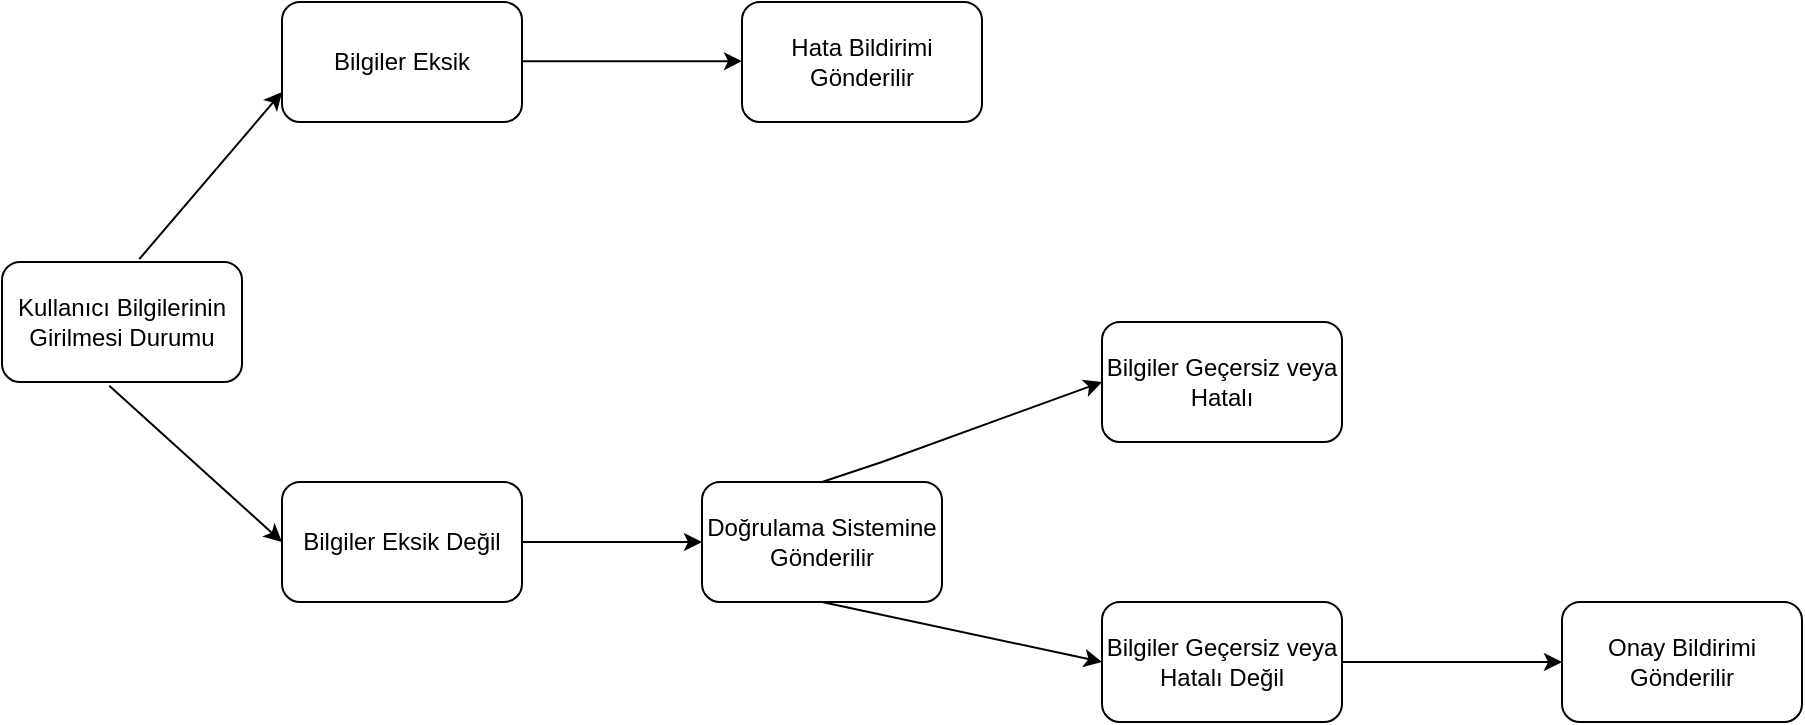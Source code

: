 <mxfile version="27.0.6">
  <diagram name="Sayfa -1" id="yDk64JIv9muwkDcQnDBa">
    <mxGraphModel dx="1188" dy="620" grid="1" gridSize="10" guides="1" tooltips="1" connect="1" arrows="1" fold="1" page="1" pageScale="1" pageWidth="827" pageHeight="1169" math="0" shadow="0">
      <root>
        <mxCell id="0" />
        <mxCell id="1" parent="0" />
        <mxCell id="oegmDvWfrvS7Ur8ltQ7R-5" value="Bilgiler Eksik" style="rounded=1;whiteSpace=wrap;html=1;" vertex="1" parent="1">
          <mxGeometry x="180" y="130" width="120" height="60" as="geometry" />
        </mxCell>
        <mxCell id="oegmDvWfrvS7Ur8ltQ7R-6" value="Bilgiler Eksik Değil" style="rounded=1;whiteSpace=wrap;html=1;" vertex="1" parent="1">
          <mxGeometry x="180" y="370" width="120" height="60" as="geometry" />
        </mxCell>
        <mxCell id="oegmDvWfrvS7Ur8ltQ7R-7" value="Kullanıcı Bilgilerinin Girilmesi Durumu" style="rounded=1;whiteSpace=wrap;html=1;" vertex="1" parent="1">
          <mxGeometry x="40" y="260" width="120" height="60" as="geometry" />
        </mxCell>
        <mxCell id="oegmDvWfrvS7Ur8ltQ7R-8" value="Hata Bildirimi Gönderilir" style="rounded=1;whiteSpace=wrap;html=1;" vertex="1" parent="1">
          <mxGeometry x="410" y="130" width="120" height="60" as="geometry" />
        </mxCell>
        <mxCell id="oegmDvWfrvS7Ur8ltQ7R-9" value="Doğrulama Sistemine Gönderilir" style="rounded=1;whiteSpace=wrap;html=1;" vertex="1" parent="1">
          <mxGeometry x="390" y="370" width="120" height="60" as="geometry" />
        </mxCell>
        <mxCell id="oegmDvWfrvS7Ur8ltQ7R-10" value="Bilgiler Geçersiz veya Hatalı" style="rounded=1;whiteSpace=wrap;html=1;" vertex="1" parent="1">
          <mxGeometry x="590" y="290" width="120" height="60" as="geometry" />
        </mxCell>
        <mxCell id="oegmDvWfrvS7Ur8ltQ7R-11" value="Bilgiler Geçersiz veya Hatalı Değil" style="rounded=1;whiteSpace=wrap;html=1;" vertex="1" parent="1">
          <mxGeometry x="590" y="430" width="120" height="60" as="geometry" />
        </mxCell>
        <mxCell id="oegmDvWfrvS7Ur8ltQ7R-12" value="Onay Bildirimi Gönderilir" style="rounded=1;whiteSpace=wrap;html=1;" vertex="1" parent="1">
          <mxGeometry x="820" y="430" width="120" height="60" as="geometry" />
        </mxCell>
        <mxCell id="oegmDvWfrvS7Ur8ltQ7R-13" value="" style="endArrow=classic;html=1;rounded=0;exitX=0.572;exitY=-0.024;exitDx=0;exitDy=0;exitPerimeter=0;entryX=0;entryY=0.75;entryDx=0;entryDy=0;" edge="1" parent="1" source="oegmDvWfrvS7Ur8ltQ7R-7" target="oegmDvWfrvS7Ur8ltQ7R-5">
          <mxGeometry width="50" height="50" relative="1" as="geometry">
            <mxPoint x="120" y="240" as="sourcePoint" />
            <mxPoint x="170" y="190" as="targetPoint" />
          </mxGeometry>
        </mxCell>
        <mxCell id="oegmDvWfrvS7Ur8ltQ7R-15" value="" style="endArrow=classic;html=1;rounded=0;entryX=0;entryY=0.5;entryDx=0;entryDy=0;exitX=0.447;exitY=1.031;exitDx=0;exitDy=0;exitPerimeter=0;" edge="1" parent="1" source="oegmDvWfrvS7Ur8ltQ7R-7" target="oegmDvWfrvS7Ur8ltQ7R-6">
          <mxGeometry width="50" height="50" relative="1" as="geometry">
            <mxPoint x="90" y="330" as="sourcePoint" />
            <mxPoint x="180" y="370" as="targetPoint" />
          </mxGeometry>
        </mxCell>
        <mxCell id="oegmDvWfrvS7Ur8ltQ7R-16" value="" style="endArrow=classic;html=1;rounded=0;" edge="1" parent="1">
          <mxGeometry width="50" height="50" relative="1" as="geometry">
            <mxPoint x="300" y="159.58" as="sourcePoint" />
            <mxPoint x="410" y="159.58" as="targetPoint" />
          </mxGeometry>
        </mxCell>
        <mxCell id="oegmDvWfrvS7Ur8ltQ7R-18" value="" style="endArrow=classic;html=1;rounded=0;entryX=0;entryY=0.5;entryDx=0;entryDy=0;" edge="1" parent="1" target="oegmDvWfrvS7Ur8ltQ7R-9">
          <mxGeometry width="50" height="50" relative="1" as="geometry">
            <mxPoint x="300" y="400" as="sourcePoint" />
            <mxPoint x="350" y="350" as="targetPoint" />
          </mxGeometry>
        </mxCell>
        <mxCell id="oegmDvWfrvS7Ur8ltQ7R-19" value="" style="endArrow=classic;html=1;rounded=0;entryX=0;entryY=0.5;entryDx=0;entryDy=0;exitX=0.5;exitY=0;exitDx=0;exitDy=0;" edge="1" parent="1" source="oegmDvWfrvS7Ur8ltQ7R-9" target="oegmDvWfrvS7Ur8ltQ7R-10">
          <mxGeometry width="50" height="50" relative="1" as="geometry">
            <mxPoint x="460" y="360" as="sourcePoint" />
            <mxPoint x="510" y="310" as="targetPoint" />
            <Array as="points">
              <mxPoint x="480" y="360" />
            </Array>
          </mxGeometry>
        </mxCell>
        <mxCell id="oegmDvWfrvS7Ur8ltQ7R-20" value="" style="endArrow=classic;html=1;rounded=0;entryX=0;entryY=0.5;entryDx=0;entryDy=0;exitX=0.5;exitY=1;exitDx=0;exitDy=0;" edge="1" parent="1" source="oegmDvWfrvS7Ur8ltQ7R-9" target="oegmDvWfrvS7Ur8ltQ7R-11">
          <mxGeometry width="50" height="50" relative="1" as="geometry">
            <mxPoint x="460" y="360" as="sourcePoint" />
            <mxPoint x="510" y="310" as="targetPoint" />
          </mxGeometry>
        </mxCell>
        <mxCell id="oegmDvWfrvS7Ur8ltQ7R-21" value="" style="endArrow=classic;html=1;rounded=0;entryX=0;entryY=0.5;entryDx=0;entryDy=0;exitX=1;exitY=0.5;exitDx=0;exitDy=0;" edge="1" parent="1" source="oegmDvWfrvS7Ur8ltQ7R-11" target="oegmDvWfrvS7Ur8ltQ7R-12">
          <mxGeometry width="50" height="50" relative="1" as="geometry">
            <mxPoint x="710" y="470" as="sourcePoint" />
            <mxPoint x="760" y="420" as="targetPoint" />
          </mxGeometry>
        </mxCell>
      </root>
    </mxGraphModel>
  </diagram>
</mxfile>
